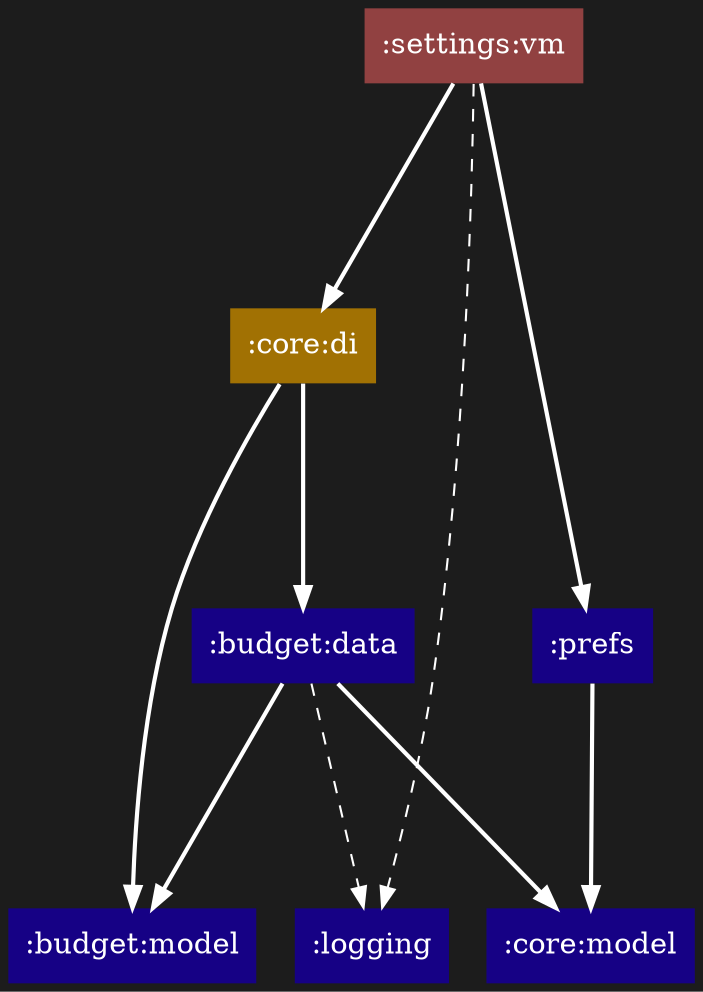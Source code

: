 digraph {
  edge [arrowhead="normal",color="white"]
  graph [layout="dot",bgcolor="#1c1c1c",rankdir="TB",ranksep="1.5"]
  node [shape="box",style="filled",fontcolor="white",color="transparent"]
  ":budget:data" [fillcolor="#160185"]
  ":budget:model" [fillcolor="#160185"]
  ":core:di" [fillcolor="#a17103"]
  ":core:model" [fillcolor="#160185"]
  ":logging" [fillcolor="#160185"]
  ":prefs" [fillcolor="#160185"]
  ":settings:vm" [fillcolor="#914141"]
  ":budget:data" -> ":budget:model" [style="bold"]
  ":budget:data" -> ":core:model" [style="bold"]
  ":budget:data" -> ":logging" [style="dashed"]
  ":core:di" -> ":budget:data" [style="bold"]
  ":core:di" -> ":budget:model" [style="bold"]
  ":prefs" -> ":core:model" [style="bold"]
  ":settings:vm" -> ":core:di" [style="bold"]
  ":settings:vm" -> ":logging" [style="dashed"]
  ":settings:vm" -> ":prefs" [style="bold"]
}
